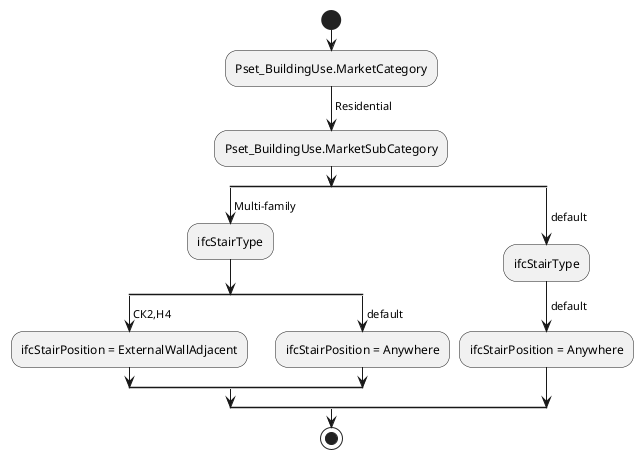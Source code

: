@startuml
start
:Pset_BuildingUse.MarketCategory;
-> Residential;
:Pset_BuildingUse.MarketSubCategory;
split
    -> Multi-family;
    :ifcStairType;
    split 
        -> СК2,Н4;
        :ifcStairPosition = ExternalWallAdjacent;
    split again
        -> default;
        :ifcStairPosition = Anywhere;
    end split
split again
    -> default;
    :ifcStairType;
    -> default;
    :ifcStairPosition = Anywhere;
end split
stop
@enduml